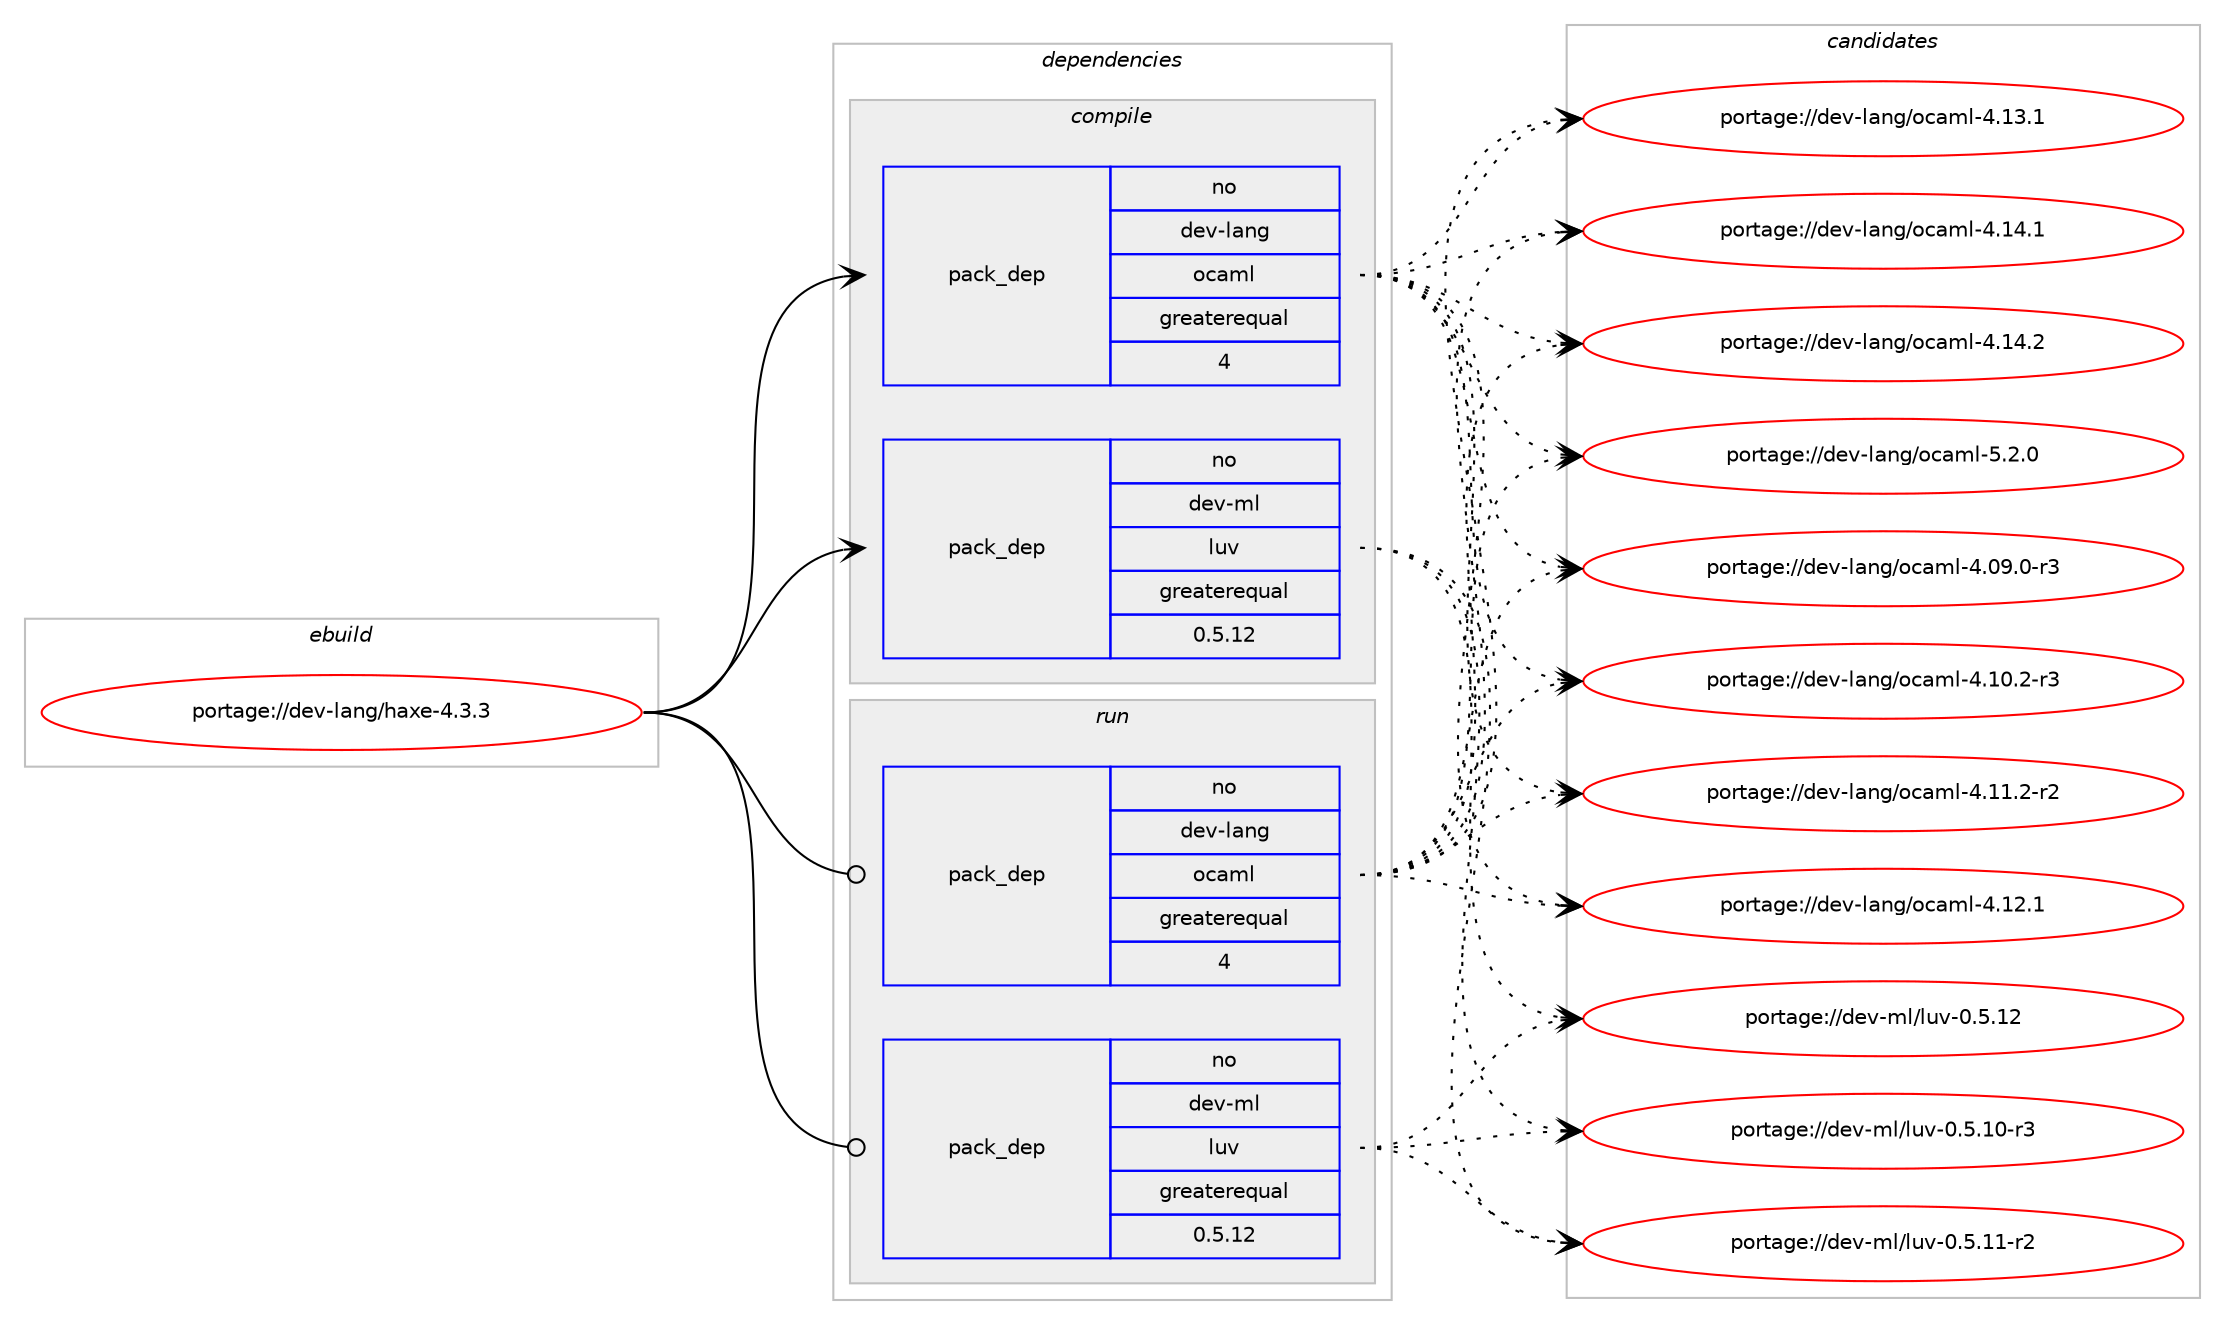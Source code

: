 digraph prolog {

# *************
# Graph options
# *************

newrank=true;
concentrate=true;
compound=true;
graph [rankdir=LR,fontname=Helvetica,fontsize=10,ranksep=1.5];#, ranksep=2.5, nodesep=0.2];
edge  [arrowhead=vee];
node  [fontname=Helvetica,fontsize=10];

# **********
# The ebuild
# **********

subgraph cluster_leftcol {
color=gray;
rank=same;
label=<<i>ebuild</i>>;
id [label="portage://dev-lang/haxe-4.3.3", color=red, width=4, href="../dev-lang/haxe-4.3.3.svg"];
}

# ****************
# The dependencies
# ****************

subgraph cluster_midcol {
color=gray;
label=<<i>dependencies</i>>;
subgraph cluster_compile {
fillcolor="#eeeeee";
style=filled;
label=<<i>compile</i>>;
# *** BEGIN UNKNOWN DEPENDENCY TYPE (TODO) ***
# id -> package_dependency(portage://dev-lang/haxe-4.3.3,install,no,dev-lang,neko,none,[,,],any_same_slot,[])
# *** END UNKNOWN DEPENDENCY TYPE (TODO) ***

subgraph pack26913 {
dependency50277 [label=<<TABLE BORDER="0" CELLBORDER="1" CELLSPACING="0" CELLPADDING="4" WIDTH="220"><TR><TD ROWSPAN="6" CELLPADDING="30">pack_dep</TD></TR><TR><TD WIDTH="110">no</TD></TR><TR><TD>dev-lang</TD></TR><TR><TD>ocaml</TD></TR><TR><TD>greaterequal</TD></TR><TR><TD>4</TD></TR></TABLE>>, shape=none, color=blue];
}
id:e -> dependency50277:w [weight=20,style="solid",arrowhead="vee"];
# *** BEGIN UNKNOWN DEPENDENCY TYPE (TODO) ***
# id -> package_dependency(portage://dev-lang/haxe-4.3.3,install,no,dev-libs,boehm-gc,none,[,,],any_same_slot,[])
# *** END UNKNOWN DEPENDENCY TYPE (TODO) ***

# *** BEGIN UNKNOWN DEPENDENCY TYPE (TODO) ***
# id -> package_dependency(portage://dev-lang/haxe-4.3.3,install,no,dev-libs,libpcre,none,[,,],any_same_slot,[])
# *** END UNKNOWN DEPENDENCY TYPE (TODO) ***

# *** BEGIN UNKNOWN DEPENDENCY TYPE (TODO) ***
# id -> package_dependency(portage://dev-lang/haxe-4.3.3,install,no,dev-ml,extlib,none,[,,],any_same_slot,[])
# *** END UNKNOWN DEPENDENCY TYPE (TODO) ***

subgraph pack26914 {
dependency50278 [label=<<TABLE BORDER="0" CELLBORDER="1" CELLSPACING="0" CELLPADDING="4" WIDTH="220"><TR><TD ROWSPAN="6" CELLPADDING="30">pack_dep</TD></TR><TR><TD WIDTH="110">no</TD></TR><TR><TD>dev-ml</TD></TR><TR><TD>luv</TD></TR><TR><TD>greaterequal</TD></TR><TR><TD>0.5.12</TD></TR></TABLE>>, shape=none, color=blue];
}
id:e -> dependency50278:w [weight=20,style="solid",arrowhead="vee"];
# *** BEGIN UNKNOWN DEPENDENCY TYPE (TODO) ***
# id -> package_dependency(portage://dev-lang/haxe-4.3.3,install,no,dev-ml,ocaml-sha,none,[,,],any_same_slot,[])
# *** END UNKNOWN DEPENDENCY TYPE (TODO) ***

# *** BEGIN UNKNOWN DEPENDENCY TYPE (TODO) ***
# id -> package_dependency(portage://dev-lang/haxe-4.3.3,install,no,dev-ml,ptmap,none,[,,],any_same_slot,[])
# *** END UNKNOWN DEPENDENCY TYPE (TODO) ***

# *** BEGIN UNKNOWN DEPENDENCY TYPE (TODO) ***
# id -> package_dependency(portage://dev-lang/haxe-4.3.3,install,no,dev-ml,sedlex,none,[,,],any_same_slot,[])
# *** END UNKNOWN DEPENDENCY TYPE (TODO) ***

# *** BEGIN UNKNOWN DEPENDENCY TYPE (TODO) ***
# id -> package_dependency(portage://dev-lang/haxe-4.3.3,install,no,dev-ml,xml-light,none,[,,],any_same_slot,[])
# *** END UNKNOWN DEPENDENCY TYPE (TODO) ***

# *** BEGIN UNKNOWN DEPENDENCY TYPE (TODO) ***
# id -> package_dependency(portage://dev-lang/haxe-4.3.3,install,no,net-libs,mbedtls,none,[,,],any_same_slot,[])
# *** END UNKNOWN DEPENDENCY TYPE (TODO) ***

# *** BEGIN UNKNOWN DEPENDENCY TYPE (TODO) ***
# id -> package_dependency(portage://dev-lang/haxe-4.3.3,install,no,sys-libs,zlib,none,[,,],any_same_slot,[])
# *** END UNKNOWN DEPENDENCY TYPE (TODO) ***

}
subgraph cluster_compileandrun {
fillcolor="#eeeeee";
style=filled;
label=<<i>compile and run</i>>;
}
subgraph cluster_run {
fillcolor="#eeeeee";
style=filled;
label=<<i>run</i>>;
# *** BEGIN UNKNOWN DEPENDENCY TYPE (TODO) ***
# id -> package_dependency(portage://dev-lang/haxe-4.3.3,run,no,dev-lang,neko,none,[,,],any_same_slot,[])
# *** END UNKNOWN DEPENDENCY TYPE (TODO) ***

subgraph pack26915 {
dependency50279 [label=<<TABLE BORDER="0" CELLBORDER="1" CELLSPACING="0" CELLPADDING="4" WIDTH="220"><TR><TD ROWSPAN="6" CELLPADDING="30">pack_dep</TD></TR><TR><TD WIDTH="110">no</TD></TR><TR><TD>dev-lang</TD></TR><TR><TD>ocaml</TD></TR><TR><TD>greaterequal</TD></TR><TR><TD>4</TD></TR></TABLE>>, shape=none, color=blue];
}
id:e -> dependency50279:w [weight=20,style="solid",arrowhead="odot"];
# *** BEGIN UNKNOWN DEPENDENCY TYPE (TODO) ***
# id -> package_dependency(portage://dev-lang/haxe-4.3.3,run,no,dev-libs,boehm-gc,none,[,,],any_same_slot,[])
# *** END UNKNOWN DEPENDENCY TYPE (TODO) ***

# *** BEGIN UNKNOWN DEPENDENCY TYPE (TODO) ***
# id -> package_dependency(portage://dev-lang/haxe-4.3.3,run,no,dev-libs,libpcre,none,[,,],any_same_slot,[])
# *** END UNKNOWN DEPENDENCY TYPE (TODO) ***

# *** BEGIN UNKNOWN DEPENDENCY TYPE (TODO) ***
# id -> package_dependency(portage://dev-lang/haxe-4.3.3,run,no,dev-ml,extlib,none,[,,],any_same_slot,[])
# *** END UNKNOWN DEPENDENCY TYPE (TODO) ***

subgraph pack26916 {
dependency50280 [label=<<TABLE BORDER="0" CELLBORDER="1" CELLSPACING="0" CELLPADDING="4" WIDTH="220"><TR><TD ROWSPAN="6" CELLPADDING="30">pack_dep</TD></TR><TR><TD WIDTH="110">no</TD></TR><TR><TD>dev-ml</TD></TR><TR><TD>luv</TD></TR><TR><TD>greaterequal</TD></TR><TR><TD>0.5.12</TD></TR></TABLE>>, shape=none, color=blue];
}
id:e -> dependency50280:w [weight=20,style="solid",arrowhead="odot"];
# *** BEGIN UNKNOWN DEPENDENCY TYPE (TODO) ***
# id -> package_dependency(portage://dev-lang/haxe-4.3.3,run,no,dev-ml,ocaml-sha,none,[,,],any_same_slot,[])
# *** END UNKNOWN DEPENDENCY TYPE (TODO) ***

# *** BEGIN UNKNOWN DEPENDENCY TYPE (TODO) ***
# id -> package_dependency(portage://dev-lang/haxe-4.3.3,run,no,dev-ml,ptmap,none,[,,],any_same_slot,[])
# *** END UNKNOWN DEPENDENCY TYPE (TODO) ***

# *** BEGIN UNKNOWN DEPENDENCY TYPE (TODO) ***
# id -> package_dependency(portage://dev-lang/haxe-4.3.3,run,no,dev-ml,sedlex,none,[,,],any_same_slot,[])
# *** END UNKNOWN DEPENDENCY TYPE (TODO) ***

# *** BEGIN UNKNOWN DEPENDENCY TYPE (TODO) ***
# id -> package_dependency(portage://dev-lang/haxe-4.3.3,run,no,dev-ml,xml-light,none,[,,],any_same_slot,[])
# *** END UNKNOWN DEPENDENCY TYPE (TODO) ***

# *** BEGIN UNKNOWN DEPENDENCY TYPE (TODO) ***
# id -> package_dependency(portage://dev-lang/haxe-4.3.3,run,no,net-libs,mbedtls,none,[,,],any_same_slot,[])
# *** END UNKNOWN DEPENDENCY TYPE (TODO) ***

# *** BEGIN UNKNOWN DEPENDENCY TYPE (TODO) ***
# id -> package_dependency(portage://dev-lang/haxe-4.3.3,run,no,sys-libs,zlib,none,[,,],any_same_slot,[])
# *** END UNKNOWN DEPENDENCY TYPE (TODO) ***

}
}

# **************
# The candidates
# **************

subgraph cluster_choices {
rank=same;
color=gray;
label=<<i>candidates</i>>;

subgraph choice26913 {
color=black;
nodesep=1;
choice1001011184510897110103471119997109108455246485746484511451 [label="portage://dev-lang/ocaml-4.09.0-r3", color=red, width=4,href="../dev-lang/ocaml-4.09.0-r3.svg"];
choice1001011184510897110103471119997109108455246494846504511451 [label="portage://dev-lang/ocaml-4.10.2-r3", color=red, width=4,href="../dev-lang/ocaml-4.10.2-r3.svg"];
choice1001011184510897110103471119997109108455246494946504511450 [label="portage://dev-lang/ocaml-4.11.2-r2", color=red, width=4,href="../dev-lang/ocaml-4.11.2-r2.svg"];
choice100101118451089711010347111999710910845524649504649 [label="portage://dev-lang/ocaml-4.12.1", color=red, width=4,href="../dev-lang/ocaml-4.12.1.svg"];
choice100101118451089711010347111999710910845524649514649 [label="portage://dev-lang/ocaml-4.13.1", color=red, width=4,href="../dev-lang/ocaml-4.13.1.svg"];
choice100101118451089711010347111999710910845524649524649 [label="portage://dev-lang/ocaml-4.14.1", color=red, width=4,href="../dev-lang/ocaml-4.14.1.svg"];
choice100101118451089711010347111999710910845524649524650 [label="portage://dev-lang/ocaml-4.14.2", color=red, width=4,href="../dev-lang/ocaml-4.14.2.svg"];
choice1001011184510897110103471119997109108455346504648 [label="portage://dev-lang/ocaml-5.2.0", color=red, width=4,href="../dev-lang/ocaml-5.2.0.svg"];
dependency50277:e -> choice1001011184510897110103471119997109108455246485746484511451:w [style=dotted,weight="100"];
dependency50277:e -> choice1001011184510897110103471119997109108455246494846504511451:w [style=dotted,weight="100"];
dependency50277:e -> choice1001011184510897110103471119997109108455246494946504511450:w [style=dotted,weight="100"];
dependency50277:e -> choice100101118451089711010347111999710910845524649504649:w [style=dotted,weight="100"];
dependency50277:e -> choice100101118451089711010347111999710910845524649514649:w [style=dotted,weight="100"];
dependency50277:e -> choice100101118451089711010347111999710910845524649524649:w [style=dotted,weight="100"];
dependency50277:e -> choice100101118451089711010347111999710910845524649524650:w [style=dotted,weight="100"];
dependency50277:e -> choice1001011184510897110103471119997109108455346504648:w [style=dotted,weight="100"];
}
subgraph choice26914 {
color=black;
nodesep=1;
choice1001011184510910847108117118454846534649484511451 [label="portage://dev-ml/luv-0.5.10-r3", color=red, width=4,href="../dev-ml/luv-0.5.10-r3.svg"];
choice1001011184510910847108117118454846534649494511450 [label="portage://dev-ml/luv-0.5.11-r2", color=red, width=4,href="../dev-ml/luv-0.5.11-r2.svg"];
choice100101118451091084710811711845484653464950 [label="portage://dev-ml/luv-0.5.12", color=red, width=4,href="../dev-ml/luv-0.5.12.svg"];
dependency50278:e -> choice1001011184510910847108117118454846534649484511451:w [style=dotted,weight="100"];
dependency50278:e -> choice1001011184510910847108117118454846534649494511450:w [style=dotted,weight="100"];
dependency50278:e -> choice100101118451091084710811711845484653464950:w [style=dotted,weight="100"];
}
subgraph choice26915 {
color=black;
nodesep=1;
choice1001011184510897110103471119997109108455246485746484511451 [label="portage://dev-lang/ocaml-4.09.0-r3", color=red, width=4,href="../dev-lang/ocaml-4.09.0-r3.svg"];
choice1001011184510897110103471119997109108455246494846504511451 [label="portage://dev-lang/ocaml-4.10.2-r3", color=red, width=4,href="../dev-lang/ocaml-4.10.2-r3.svg"];
choice1001011184510897110103471119997109108455246494946504511450 [label="portage://dev-lang/ocaml-4.11.2-r2", color=red, width=4,href="../dev-lang/ocaml-4.11.2-r2.svg"];
choice100101118451089711010347111999710910845524649504649 [label="portage://dev-lang/ocaml-4.12.1", color=red, width=4,href="../dev-lang/ocaml-4.12.1.svg"];
choice100101118451089711010347111999710910845524649514649 [label="portage://dev-lang/ocaml-4.13.1", color=red, width=4,href="../dev-lang/ocaml-4.13.1.svg"];
choice100101118451089711010347111999710910845524649524649 [label="portage://dev-lang/ocaml-4.14.1", color=red, width=4,href="../dev-lang/ocaml-4.14.1.svg"];
choice100101118451089711010347111999710910845524649524650 [label="portage://dev-lang/ocaml-4.14.2", color=red, width=4,href="../dev-lang/ocaml-4.14.2.svg"];
choice1001011184510897110103471119997109108455346504648 [label="portage://dev-lang/ocaml-5.2.0", color=red, width=4,href="../dev-lang/ocaml-5.2.0.svg"];
dependency50279:e -> choice1001011184510897110103471119997109108455246485746484511451:w [style=dotted,weight="100"];
dependency50279:e -> choice1001011184510897110103471119997109108455246494846504511451:w [style=dotted,weight="100"];
dependency50279:e -> choice1001011184510897110103471119997109108455246494946504511450:w [style=dotted,weight="100"];
dependency50279:e -> choice100101118451089711010347111999710910845524649504649:w [style=dotted,weight="100"];
dependency50279:e -> choice100101118451089711010347111999710910845524649514649:w [style=dotted,weight="100"];
dependency50279:e -> choice100101118451089711010347111999710910845524649524649:w [style=dotted,weight="100"];
dependency50279:e -> choice100101118451089711010347111999710910845524649524650:w [style=dotted,weight="100"];
dependency50279:e -> choice1001011184510897110103471119997109108455346504648:w [style=dotted,weight="100"];
}
subgraph choice26916 {
color=black;
nodesep=1;
choice1001011184510910847108117118454846534649484511451 [label="portage://dev-ml/luv-0.5.10-r3", color=red, width=4,href="../dev-ml/luv-0.5.10-r3.svg"];
choice1001011184510910847108117118454846534649494511450 [label="portage://dev-ml/luv-0.5.11-r2", color=red, width=4,href="../dev-ml/luv-0.5.11-r2.svg"];
choice100101118451091084710811711845484653464950 [label="portage://dev-ml/luv-0.5.12", color=red, width=4,href="../dev-ml/luv-0.5.12.svg"];
dependency50280:e -> choice1001011184510910847108117118454846534649484511451:w [style=dotted,weight="100"];
dependency50280:e -> choice1001011184510910847108117118454846534649494511450:w [style=dotted,weight="100"];
dependency50280:e -> choice100101118451091084710811711845484653464950:w [style=dotted,weight="100"];
}
}

}
